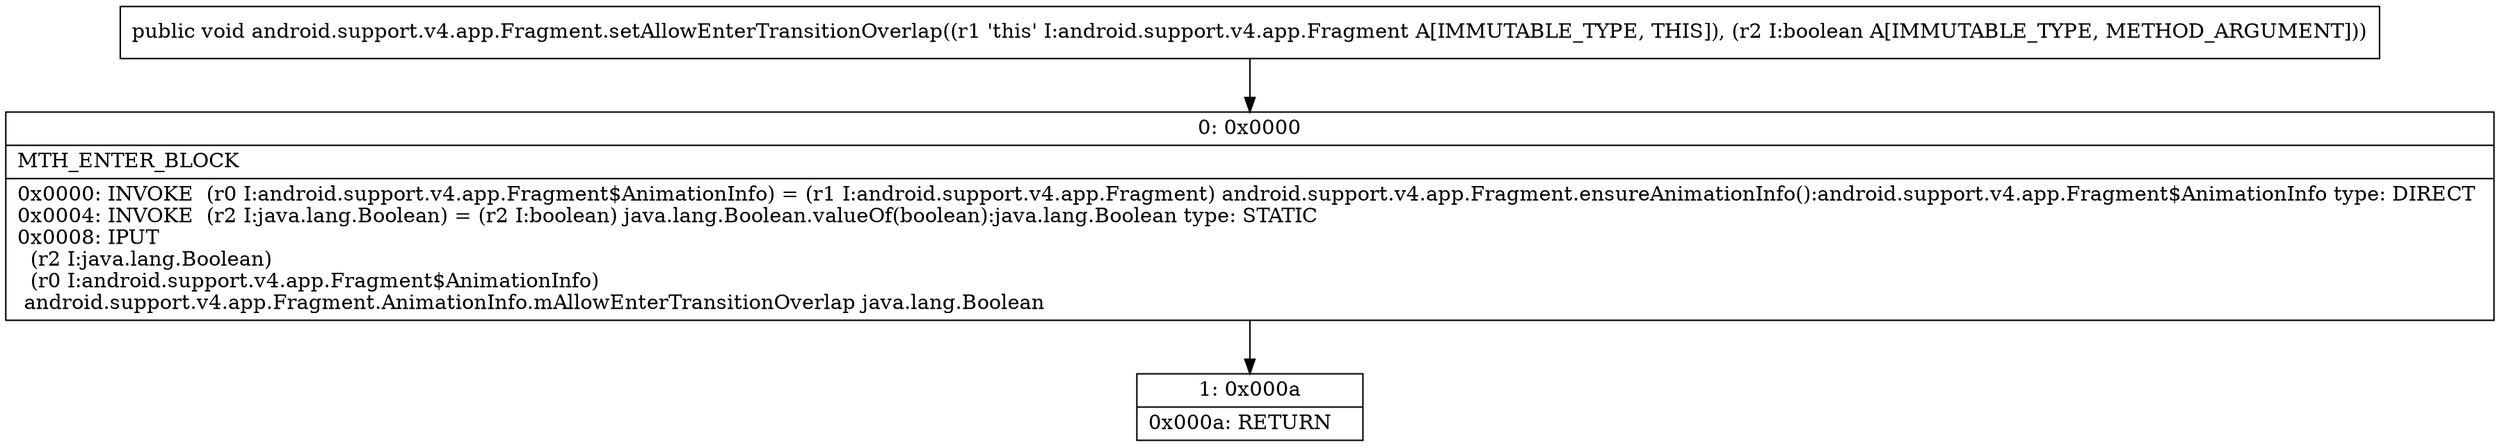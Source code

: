 digraph "CFG forandroid.support.v4.app.Fragment.setAllowEnterTransitionOverlap(Z)V" {
Node_0 [shape=record,label="{0\:\ 0x0000|MTH_ENTER_BLOCK\l|0x0000: INVOKE  (r0 I:android.support.v4.app.Fragment$AnimationInfo) = (r1 I:android.support.v4.app.Fragment) android.support.v4.app.Fragment.ensureAnimationInfo():android.support.v4.app.Fragment$AnimationInfo type: DIRECT \l0x0004: INVOKE  (r2 I:java.lang.Boolean) = (r2 I:boolean) java.lang.Boolean.valueOf(boolean):java.lang.Boolean type: STATIC \l0x0008: IPUT  \l  (r2 I:java.lang.Boolean)\l  (r0 I:android.support.v4.app.Fragment$AnimationInfo)\l android.support.v4.app.Fragment.AnimationInfo.mAllowEnterTransitionOverlap java.lang.Boolean \l}"];
Node_1 [shape=record,label="{1\:\ 0x000a|0x000a: RETURN   \l}"];
MethodNode[shape=record,label="{public void android.support.v4.app.Fragment.setAllowEnterTransitionOverlap((r1 'this' I:android.support.v4.app.Fragment A[IMMUTABLE_TYPE, THIS]), (r2 I:boolean A[IMMUTABLE_TYPE, METHOD_ARGUMENT])) }"];
MethodNode -> Node_0;
Node_0 -> Node_1;
}

